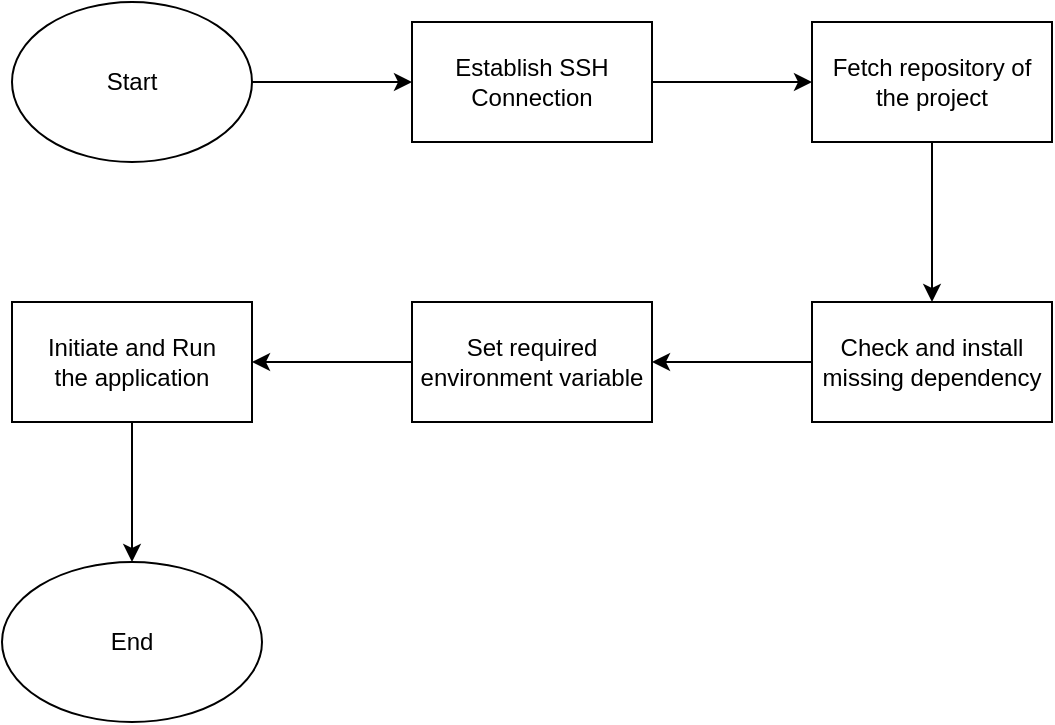 <mxfile version="23.1.5" type="github">
  <diagram name="Page-1" id="mwxQxdbu_AP-3gvjynkq">
    <mxGraphModel dx="1434" dy="738" grid="1" gridSize="10" guides="1" tooltips="1" connect="1" arrows="1" fold="1" page="1" pageScale="1" pageWidth="850" pageHeight="1100" math="0" shadow="0">
      <root>
        <mxCell id="0" />
        <mxCell id="1" parent="0" />
        <mxCell id="HuKLBdStqCaA61EODVo5-5" value="" style="edgeStyle=orthogonalEdgeStyle;rounded=0;orthogonalLoop=1;jettySize=auto;html=1;" edge="1" parent="1" source="HuKLBdStqCaA61EODVo5-1" target="HuKLBdStqCaA61EODVo5-4">
          <mxGeometry relative="1" as="geometry" />
        </mxCell>
        <mxCell id="HuKLBdStqCaA61EODVo5-1" value="Start" style="ellipse;whiteSpace=wrap;html=1;" vertex="1" parent="1">
          <mxGeometry x="80" y="130" width="120" height="80" as="geometry" />
        </mxCell>
        <mxCell id="HuKLBdStqCaA61EODVo5-7" value="" style="edgeStyle=orthogonalEdgeStyle;rounded=0;orthogonalLoop=1;jettySize=auto;html=1;" edge="1" parent="1" source="HuKLBdStqCaA61EODVo5-4" target="HuKLBdStqCaA61EODVo5-6">
          <mxGeometry relative="1" as="geometry" />
        </mxCell>
        <mxCell id="HuKLBdStqCaA61EODVo5-4" value="Establish SSH Connection" style="whiteSpace=wrap;html=1;" vertex="1" parent="1">
          <mxGeometry x="280" y="140" width="120" height="60" as="geometry" />
        </mxCell>
        <mxCell id="HuKLBdStqCaA61EODVo5-11" value="" style="edgeStyle=orthogonalEdgeStyle;rounded=0;orthogonalLoop=1;jettySize=auto;html=1;" edge="1" parent="1" source="HuKLBdStqCaA61EODVo5-6" target="HuKLBdStqCaA61EODVo5-10">
          <mxGeometry relative="1" as="geometry" />
        </mxCell>
        <mxCell id="HuKLBdStqCaA61EODVo5-6" value="Fetch repository of the project" style="whiteSpace=wrap;html=1;" vertex="1" parent="1">
          <mxGeometry x="480" y="140" width="120" height="60" as="geometry" />
        </mxCell>
        <mxCell id="HuKLBdStqCaA61EODVo5-13" value="" style="edgeStyle=orthogonalEdgeStyle;rounded=0;orthogonalLoop=1;jettySize=auto;html=1;" edge="1" parent="1" source="HuKLBdStqCaA61EODVo5-10" target="HuKLBdStqCaA61EODVo5-12">
          <mxGeometry relative="1" as="geometry" />
        </mxCell>
        <mxCell id="HuKLBdStqCaA61EODVo5-10" value="Check and install missing dependency" style="whiteSpace=wrap;html=1;" vertex="1" parent="1">
          <mxGeometry x="480" y="280" width="120" height="60" as="geometry" />
        </mxCell>
        <mxCell id="HuKLBdStqCaA61EODVo5-15" value="" style="edgeStyle=orthogonalEdgeStyle;rounded=0;orthogonalLoop=1;jettySize=auto;html=1;" edge="1" parent="1" source="HuKLBdStqCaA61EODVo5-12" target="HuKLBdStqCaA61EODVo5-14">
          <mxGeometry relative="1" as="geometry" />
        </mxCell>
        <mxCell id="HuKLBdStqCaA61EODVo5-12" value="Set required environment variable" style="whiteSpace=wrap;html=1;" vertex="1" parent="1">
          <mxGeometry x="280" y="280" width="120" height="60" as="geometry" />
        </mxCell>
        <mxCell id="HuKLBdStqCaA61EODVo5-17" value="" style="edgeStyle=orthogonalEdgeStyle;rounded=0;orthogonalLoop=1;jettySize=auto;html=1;" edge="1" parent="1" source="HuKLBdStqCaA61EODVo5-14" target="HuKLBdStqCaA61EODVo5-16">
          <mxGeometry relative="1" as="geometry" />
        </mxCell>
        <mxCell id="HuKLBdStqCaA61EODVo5-14" value="Initiate and Run&lt;br&gt;the application" style="whiteSpace=wrap;html=1;" vertex="1" parent="1">
          <mxGeometry x="80" y="280" width="120" height="60" as="geometry" />
        </mxCell>
        <mxCell id="HuKLBdStqCaA61EODVo5-16" value="End" style="ellipse;whiteSpace=wrap;html=1;" vertex="1" parent="1">
          <mxGeometry x="75" y="410" width="130" height="80" as="geometry" />
        </mxCell>
      </root>
    </mxGraphModel>
  </diagram>
</mxfile>
